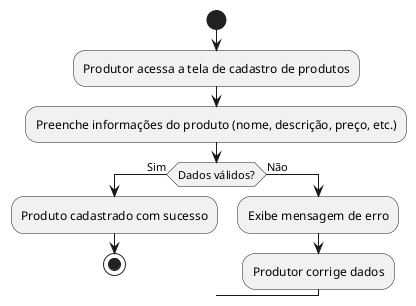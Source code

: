 @startuml
start
:Produtor acessa a tela de cadastro de produtos;
:Preenche informações do produto (nome, descrição, preço, etc.);
if (Dados válidos?) then (Sim)
  :Produto cadastrado com sucesso;
  stop
else (Não)
  :Exibe mensagem de erro;
  :Produtor corrige dados;
endif
@enduml